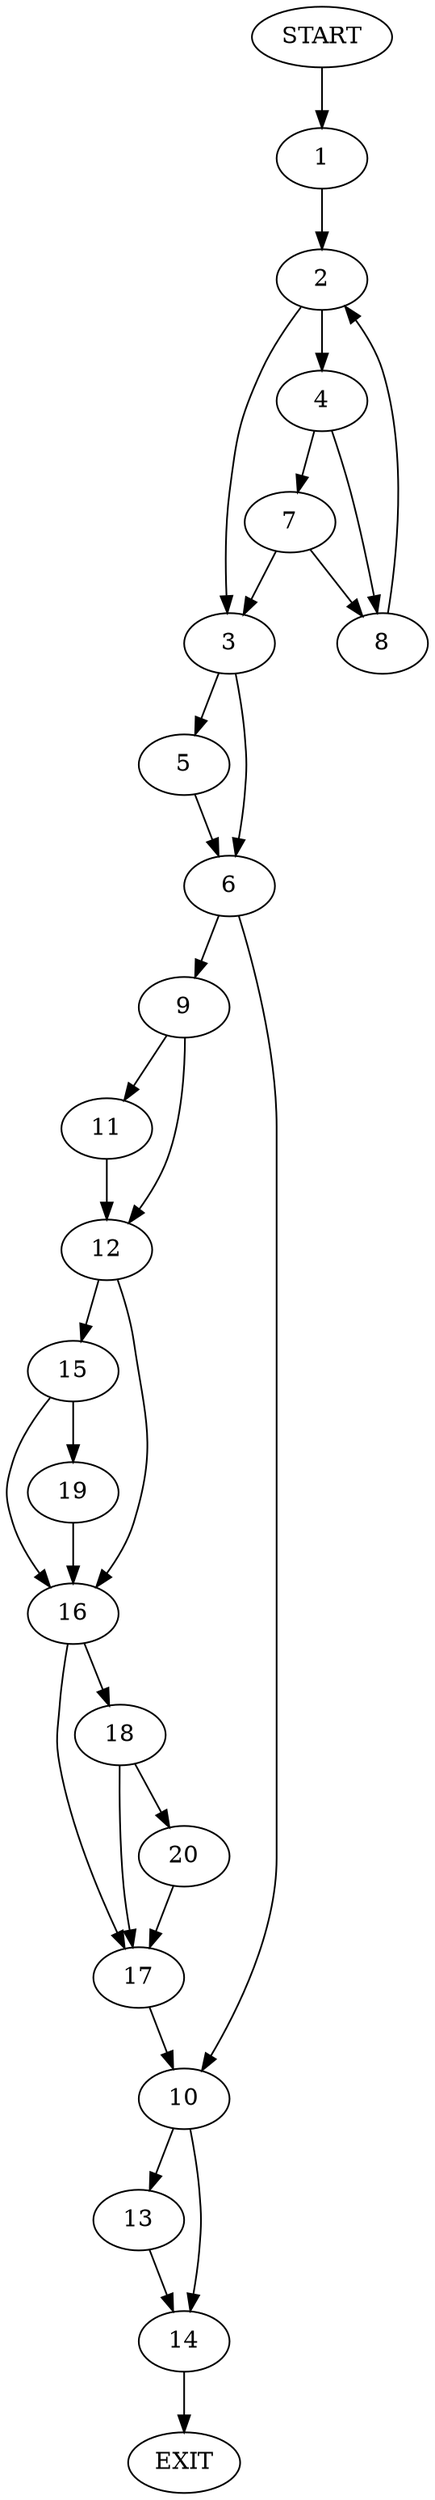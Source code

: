 digraph {
0 [label="START"]
21 [label="EXIT"]
0 -> 1
1 -> 2
2 -> 3
2 -> 4
3 -> 5
3 -> 6
4 -> 7
4 -> 8
8 -> 2
7 -> 8
7 -> 3
6 -> 9
6 -> 10
5 -> 6
9 -> 11
9 -> 12
10 -> 13
10 -> 14
11 -> 12
12 -> 15
12 -> 16
16 -> 17
16 -> 18
15 -> 19
15 -> 16
19 -> 16
17 -> 10
18 -> 20
18 -> 17
20 -> 17
13 -> 14
14 -> 21
}
